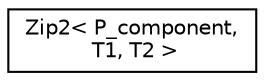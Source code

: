 digraph "Graphical Class Hierarchy"
{
 // INTERACTIVE_SVG=YES
  edge [fontname="Helvetica",fontsize="10",labelfontname="Helvetica",labelfontsize="10"];
  node [fontname="Helvetica",fontsize="10",shape=record];
  rankdir="LR";
  Node0 [label="Zip2\< P_component,\l T1, T2 \>",height=0.2,width=0.4,color="black", fillcolor="white", style="filled",URL="$structZip2.html"];
}
